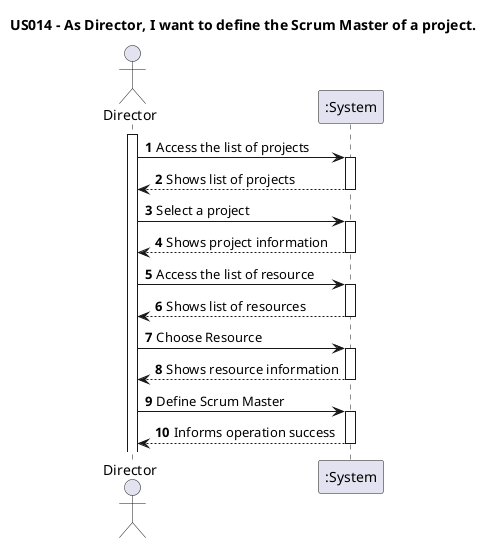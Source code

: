 @startuml

title "US014 - As Director, I want to define the Scrum Master of a project."
autoactivate on
autonumber

actor "Director" as Director
participant ":System" as System

activate Director

Director -> System: Access the list of projects
System --> Director: Shows list of projects
Director -> System: Select a project
System --> Director: Shows project information
Director -> System: Access the list of resource
System --> Director: Shows list of resources
Director -> System: Choose Resource
System --> Director: Shows resource information
Director -> System: Define Scrum Master
System --> Director: Informs operation success


@enduml